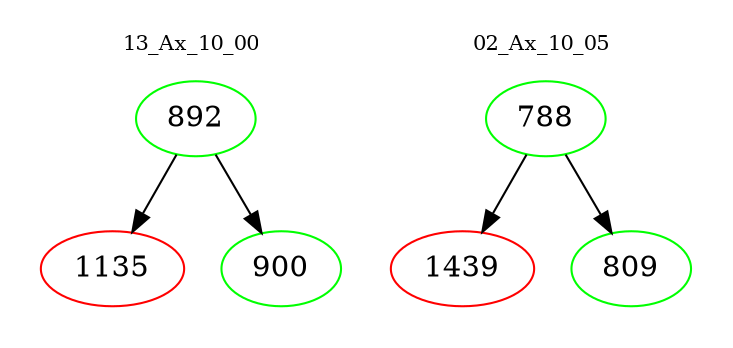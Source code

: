 digraph{
subgraph cluster_0 {
color = white
label = "13_Ax_10_00";
fontsize=10;
T0_892 [label="892", color="green"]
T0_892 -> T0_1135 [color="black"]
T0_1135 [label="1135", color="red"]
T0_892 -> T0_900 [color="black"]
T0_900 [label="900", color="green"]
}
subgraph cluster_1 {
color = white
label = "02_Ax_10_05";
fontsize=10;
T1_788 [label="788", color="green"]
T1_788 -> T1_1439 [color="black"]
T1_1439 [label="1439", color="red"]
T1_788 -> T1_809 [color="black"]
T1_809 [label="809", color="green"]
}
}
